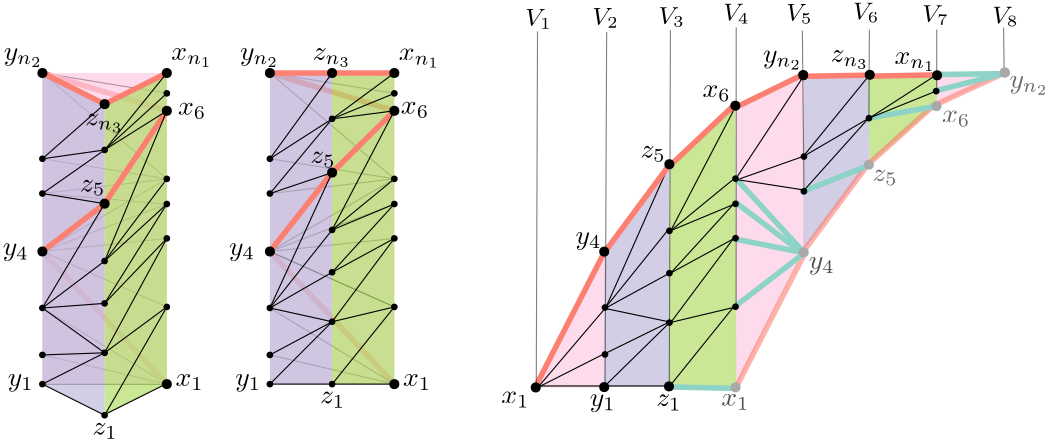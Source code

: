 <?xml version="1.0"?>
<!DOCTYPE ipe SYSTEM "ipe.dtd">
<ipe version="70218" creator="Ipe 7.2.18">
<info created="D:20180104095259" modified="D:20200902065705"/>
<ipestyle name="basic">
<symbol name="arrow/arc(spx)">
<path stroke="sym-stroke" fill="sym-stroke" pen="sym-pen">
0 0 m
-1 0.333 l
-1 -0.333 l
h
</path>
</symbol>
<symbol name="arrow/farc(spx)">
<path stroke="sym-stroke" fill="white" pen="sym-pen">
0 0 m
-1 0.333 l
-1 -0.333 l
h
</path>
</symbol>
<symbol name="arrow/ptarc(spx)">
<path stroke="sym-stroke" fill="sym-stroke" pen="sym-pen">
0 0 m
-1 0.333 l
-0.8 0 l
-1 -0.333 l
h
</path>
</symbol>
<symbol name="arrow/fptarc(spx)">
<path stroke="sym-stroke" fill="white" pen="sym-pen">
0 0 m
-1 0.333 l
-0.8 0 l
-1 -0.333 l
h
</path>
</symbol>
<symbol name="mark/circle(sx)" transformations="translations">
<path fill="sym-stroke">
0.6 0 0 0.6 0 0 e
0.4 0 0 0.4 0 0 e
</path>
</symbol>
<symbol name="mark/disk(sx)" transformations="translations">
<path fill="sym-stroke">
0.6 0 0 0.6 0 0 e
</path>
</symbol>
<symbol name="mark/fdisk(sfx)" transformations="translations">
<group>
<path fill="sym-fill">
0.5 0 0 0.5 0 0 e
</path>
<path fill="sym-stroke" fillrule="eofill">
0.6 0 0 0.6 0 0 e
0.4 0 0 0.4 0 0 e
</path>
</group>
</symbol>
<symbol name="mark/box(sx)" transformations="translations">
<path fill="sym-stroke" fillrule="eofill">
-0.6 -0.6 m
0.6 -0.6 l
0.6 0.6 l
-0.6 0.6 l
h
-0.4 -0.4 m
0.4 -0.4 l
0.4 0.4 l
-0.4 0.4 l
h
</path>
</symbol>
<symbol name="mark/square(sx)" transformations="translations">
<path fill="sym-stroke">
-0.6 -0.6 m
0.6 -0.6 l
0.6 0.6 l
-0.6 0.6 l
h
</path>
</symbol>
<symbol name="mark/fsquare(sfx)" transformations="translations">
<group>
<path fill="sym-fill">
-0.5 -0.5 m
0.5 -0.5 l
0.5 0.5 l
-0.5 0.5 l
h
</path>
<path fill="sym-stroke" fillrule="eofill">
-0.6 -0.6 m
0.6 -0.6 l
0.6 0.6 l
-0.6 0.6 l
h
-0.4 -0.4 m
0.4 -0.4 l
0.4 0.4 l
-0.4 0.4 l
h
</path>
</group>
</symbol>
<symbol name="mark/cross(sx)" transformations="translations">
<group>
<path fill="sym-stroke">
-0.43 -0.57 m
0.57 0.43 l
0.43 0.57 l
-0.57 -0.43 l
h
</path>
<path fill="sym-stroke">
-0.43 0.57 m
0.57 -0.43 l
0.43 -0.57 l
-0.57 0.43 l
h
</path>
</group>
</symbol>
<symbol name="arrow/fnormal(spx)">
<path stroke="sym-stroke" fill="white" pen="sym-pen">
0 0 m
-1 0.333 l
-1 -0.333 l
h
</path>
</symbol>
<symbol name="arrow/pointed(spx)">
<path stroke="sym-stroke" fill="sym-stroke" pen="sym-pen">
0 0 m
-1 0.333 l
-0.8 0 l
-1 -0.333 l
h
</path>
</symbol>
<symbol name="arrow/fpointed(spx)">
<path stroke="sym-stroke" fill="white" pen="sym-pen">
0 0 m
-1 0.333 l
-0.8 0 l
-1 -0.333 l
h
</path>
</symbol>
<symbol name="arrow/linear(spx)">
<path stroke="sym-stroke" pen="sym-pen">
-1 0.333 m
0 0 l
-1 -0.333 l
</path>
</symbol>
<symbol name="arrow/fdouble(spx)">
<path stroke="sym-stroke" fill="white" pen="sym-pen">
0 0 m
-1 0.333 l
-1 -0.333 l
h
-1 0 m
-2 0.333 l
-2 -0.333 l
h
</path>
</symbol>
<symbol name="arrow/double(spx)">
<path stroke="sym-stroke" fill="sym-stroke" pen="sym-pen">
0 0 m
-1 0.333 l
-1 -0.333 l
h
-1 0 m
-2 0.333 l
-2 -0.333 l
h
</path>
</symbol>
<pen name="heavier" value="0.8"/>
<pen name="fat" value="1.2"/>
<pen name="ultrafat" value="2"/>
<symbolsize name="large" value="5"/>
<symbolsize name="small" value="2"/>
<symbolsize name="tiny" value="1.1"/>
<arrowsize name="large" value="10"/>
<arrowsize name="small" value="5"/>
<arrowsize name="tiny" value="3"/>
<color name="red" value="1 0 0"/>
<color name="blue" value="0 0 1"/>
<color name="green" value="0 1 0"/>
<color name="yellow" value="1 1 0"/>
<color name="orange" value="1 0.647 0"/>
<color name="gold" value="1 0.843 0"/>
<color name="purple" value="0.627 0.125 0.941"/>
<color name="gray" value="0.745"/>
<color name="brown" value="0.647 0.165 0.165"/>
<color name="navy" value="0 0 0.502"/>
<color name="pink" value="1 0.753 0.796"/>
<color name="seagreen" value="0.18 0.545 0.341"/>
<color name="turquoise" value="0.251 0.878 0.816"/>
<color name="violet" value="0.933 0.51 0.933"/>
<color name="darkblue" value="0 0 0.545"/>
<color name="darkcyan" value="0 0.545 0.545"/>
<color name="darkgray" value="0.663"/>
<color name="darkgreen" value="0 0.392 0"/>
<color name="darkmagenta" value="0.545 0 0.545"/>
<color name="darkorange" value="1 0.549 0"/>
<color name="darkred" value="0.545 0 0"/>
<color name="lightblue" value="0.678 0.847 0.902"/>
<color name="lightcyan" value="0.878 1 1"/>
<color name="lightgray" value="0.827"/>
<color name="lightgreen" value="0.565 0.933 0.565"/>
<color name="lightyellow" value="1 1 0.878"/>
<dashstyle name="dotted" value="[1 3] 0"/>
<dashstyle name="dashed" value="[4] 0"/>
<dashstyle name="dash dotted" value="[4 2 1 2] 0"/>
<dashstyle name="dash dot dotted" value="[4 2 1 2 1 2] 0"/>
<textsize name="large" value="\large"/>
<textsize name="small" value="\small"/>
<textsize name="tiny" value="\tiny"/>
<textsize name="Large" value="\Large"/>
<textsize name="LARGE" value="\LARGE"/>
<textsize name="huge" value="\huge"/>
<textsize name="Huge" value="\Huge"/>
<textsize name="footnote" value="\footnotesize"/>
<textstyle name="center" begin="\begin{center}" end="\end{center}"/>
<textstyle name="itemize" begin="\begin{itemize}" end="\end{itemize}"/>
<textstyle name="item" begin="\begin{itemize}\item{}" end="\end{itemize}"/>
<gridsize name="4 pts" value="4"/>
<gridsize name="8 pts (~3 mm)" value="8"/>
<gridsize name="16 pts (~6 mm)" value="16"/>
<gridsize name="32 pts (~12 mm)" value="32"/>
<gridsize name="10 pts (~3.5 mm)" value="10"/>
<gridsize name="20 pts (~7 mm)" value="20"/>
<gridsize name="14 pts (~5 mm)" value="14"/>
<gridsize name="28 pts (~10 mm)" value="28"/>
<gridsize name="56 pts (~20 mm)" value="56"/>
<anglesize name="90 deg" value="90"/>
<anglesize name="60 deg" value="60"/>
<anglesize name="45 deg" value="45"/>
<anglesize name="30 deg" value="30"/>
<anglesize name="22.5 deg" value="22.5"/>
<opacity name="10%" value="0.1"/>
<opacity name="30%" value="0.3"/>
<opacity name="50%" value="0.5"/>
<opacity name="75%" value="0.75"/>
<tiling name="falling" angle="-60" step="4" width="1"/>
<tiling name="rising" angle="30" step="4" width="1"/>
</ipestyle>
<ipestyle>
<opacity name="10%" value="0.1"/>
<opacity name="30%" value="0.3"/>
<opacity name="50%" value="0.5"/>
<opacity name="20%" value="0.2"/>
<opacity name="40%" value="0.4"/>
<opacity name="60%" value="0.6"/>
<opacity name="70%" value="0.7"/>
<opacity name="80%" value="0.8"/>
<opacity name="90%" value="0.9"/>
</ipestyle>
<ipestyle name="brew">
<color name="aliceblue" value="0.941 0.973 1"/>
<color name="brew1" value="0.552 0.827 0.78"/>
<color name="brew2" value="1 1 0.701"/>
<color name="brew3" value="0.745 0.729 0.854"/>
<color name="brew4" value="0.984 0.501 0.447"/>
<color name="brew5" value="0.501 0.694 0.827"/>
<color name="brew6" value="0.992 0.705 0.384"/>
<color name="brew7" value="0.701 0.87 0.411"/>
<color name="brew8" value="0.988 0.803 0.898"/>
</ipestyle>
<page>
<layer name="alpha"/>
<layer name="beta"/>
<layer name="gamma"/>
<view layers="alpha beta gamma" active="alpha"/>
<path layer="alpha" fill="brew8" opacity="70%">
384.448 513.184 m
384.193 576.026 l
359.934 564.651 l
359.814 463.263 l
h
</path>
<path matrix="1 0 0 1 72.3338 -0.0433852" stroke="brew4" pen="ultrafat" cap="1" join="1" opacity="60%">
287.547 463.595 m
312.175 511.696 l
</path>
<path fill="brew7" opacity="70%">
336.09 544.056 m
335.716 463.781 l
360.011 463.364 l
359.607 565.109 l
h
</path>
<path matrix="0.7 0 0 0.7 90.0197 150.962" stroke="black" cap="1" join="1">
352 448 m
384 487.703 l
</path>
<path stroke="brew1" pen="ultrafat" cap="1" join="1">
335.716 463.781 m
359.814 463.263 l
</path>
<path fill="brew8" opacity="70%">
456.639 576.594 m
432.011 565.214 l
432.202 576.598 l
431.99 576.384 l
h
</path>
<path fill="brew7" opacity="70%">
407.269 575.492 m
408.005 544.008 l
432.136 565.507 l
432.219 575.986 l
h
</path>
<path fill="brew3" opacity="70%">
384.391 575.287 m
384.106 512.64 l
407.972 544.531 l
407.506 575.871 l
h
</path>
<path fill="brew3" opacity="70%">
312.429 511.926 m
312.143 463.802 l
335.926 464.065 l
335.873 543.762 l
h
</path>
<text matrix="0.7 0 0 0.7 90.0282 159.722" transformations="translations" pos="272 432" stroke="black" type="label" width="10.163" height="4.294" depth="1.49" halign="center" valign="top" style="math">x_1</text>
<text matrix="0.7 0 0 0.7 121.485 158.727" transformations="translations" pos="272 432" stroke="black" type="label" width="9.354" height="4.297" depth="1.93" halign="center" valign="top" style="math">y_1</text>
<text matrix="0.7 0 0 0.7 145.31 158.694" transformations="translations" pos="272 432" stroke="black" type="label" width="9.102" height="4.294" depth="1.49" halign="center" valign="top" style="math">z_1</text>
<path matrix="1 0 0 1 -38.9846 -4.8486" stroke="black" cap="1" join="1">
275.862 574.316 m
231.062 581.642 l
</path>
<path matrix="1 0 0 1 -38.9846 -4.8486" stroke="black" cap="1" join="1">
193.962 574.316 m
149.162 581.642 l
</path>
<path matrix="1 0 0 1 -38.9846 -4.8486" stroke="black" cap="1" join="1">
275.862 543.532 m
231.062 581.642 l
</path>
<path matrix="1 0 0 1 -38.9846 -4.8486" stroke="black" cap="1" join="1">
275.862 543.532 m
231.062 550.775 l
</path>
<path matrix="1 0 0 1 -38.9846 -4.8486" stroke="black" cap="1" join="1">
275.862 543.532 m
231.062 538.25 l
</path>
<path matrix="1 0 0 1 -38.9846 -4.8486" stroke="black" cap="1" join="1">
231.062 517.385 m
275.862 543.532 l
</path>
<path matrix="1 0 0 1 -38.9846 -4.8486" stroke="black" cap="1" join="1">
231.062 517.385 m
275.862 534.477 l
</path>
<path matrix="1 0 0 1 -38.9846 -4.8486" stroke="black" cap="1" join="1">
275.862 522.103 m
231.062 517.385 l
</path>
<path matrix="1 0 0 1 -38.9846 -4.8486" stroke="brew4" pen="ultrafat" cap="1" join="1">
275.862 469.642 m
231.062 517.385 l
</path>
<path matrix="1 0 0 1 -38.9846 -4.8486" stroke="black" cap="1" join="1">
275.862 469.642 m
231.062 497.053 l
</path>
<path matrix="1 0 0 1 -38.9846 -4.8486" stroke="black" cap="1" join="1">
275.862 469.642 m
231.062 480.152 l
</path>
<path matrix="1 0 0 1 -38.9846 -4.8486" stroke="black" cap="1" join="1">
193.962 543.532 m
149.162 517.385 l
</path>
<path matrix="1 0 0 1 -38.9846 -4.8486" stroke="black" cap="1" join="1">
149.162 517.385 m
193.962 522.103 l
</path>
<path matrix="1 0 0 1 -38.9846 -4.8486" stroke="black" cap="1" join="1">
193.962 534.477 m
149.162 517.385 l
</path>
<path matrix="1 0 0 1 -38.9846 -4.8486" stroke="black" cap="1" join="1">
149.162 538.25 m
193.962 534.477 l
</path>
<path matrix="1 0 0 1 -38.9846 -4.8486" stroke="black" cap="1" join="1">
193.962 543.532 m
149.162 538.25 l
</path>
<path matrix="1 0 0 1 -38.9846 -4.8486" stroke="black" cap="1" join="1">
193.962 543.532 m
149.162 550.775 l
</path>
<path matrix="1 0 0 1 -38.9846 -4.8486" stroke="black" cap="1" join="1">
149.162 581.642 m
193.962 543.532 l
</path>
<path matrix="1 0 0 1 -38.9846 -4.8486" stroke="black" cap="1" join="1">
149.162 480.152 m
193.962 469.642 l
</path>
<path matrix="1 0 0 1 -38.9846 -4.8486" stroke="black" cap="1" join="1">
149.162 497.053 m
193.962 469.642 l
</path>
<path matrix="1 0 0 1 -38.9846 -4.8486" stroke="brew4" pen="ultrafat" cap="1" join="1">
149.162 517.385 m
193.962 469.642 l
</path>
<path matrix="0.7 0 0 0.7 -31.9229 151.193" fill="brew8" opacity="50%">
320 608 m
320 448 l
384 448 l
384 608 l
h
</path>
<path matrix="0.7 0 0 0.7 -24.2229 151.193" stroke="black" cap="1" join="1">
256 448 m
192 448 l
</path>
<path matrix="0.7 0 0 0.7 -24.2229 151.193" stroke="black" cap="1" join="1">
256 487.703 m
192 516.205 l
</path>
<path matrix="0.7 0 0 0.7 -24.2229 151.193" stroke="brew4" pen="ultrafat" cap="1" join="1">
192 608 m
256 588.557 l
</path>
<path matrix="0.7 0 0 0.7 -24.2229 151.193" fill="brew8" opacity="70%">
192 608 m
192 448 l
256 448 l
256 608 l
h
</path>
<path matrix="0.7 0 0 0.7 -24.2229 151.193" fill="brew3" opacity="70%">
192 608 m
192 448 l
224 432 l
224 592 l
h
</path>
<path matrix="0.7 0 0 0.7 -24.2229 151.193" fill="brew7" opacity="70%">
256 608 m
224 592 l
224 432 l
256 448 l
h
</path>
<path matrix="0.7 0 0 0.7 -24.2229 151.193" stroke="black" cap="1">
224 432 m
256 487.703 l
</path>
<path matrix="0.7 0 0 0.7 -24.2229 151.193" stroke="brew4" pen="ultrafat" cap="1" join="1">
192 516.205 m
224 540.792 l
</path>
<path matrix="0.7 0 0 0.7 -24.2229 151.193" stroke="brew4" pen="ultrafat" cap="1" join="1">
256 588.557 m
224 540.792 l
</path>
<path matrix="0.7 0 0 0.7 -24.2229 151.193" stroke="black" cap="1" join="1">
192 448 m
224 432 l
</path>
<path matrix="0.7 0 0 0.7 -24.2229 151.193" stroke="brew4" pen="ultrafat" cap="1" join="1">
192 608 m
224 592 l
</path>
<path matrix="0.7 0 0 0.7 -24.2229 151.193" stroke="brew4" pen="ultrafat" cap="1" join="1">
224 592 m
256 608 l
</path>
<use matrix="0.7 0 0 0.7 -24.2229 151.193" name="mark/disk(sx)" pos="224 592" size="normal" stroke="black"/>
<use matrix="0.7 0 0 0.7 -24.2229 151.193" name="mark/disk(sx)" pos="256 608" size="normal" stroke="black"/>
<use matrix="0.7 0 0 0.7 -24.2229 151.193" name="mark/disk(sx)" pos="192 608" size="normal" stroke="black"/>
<use matrix="0.7 0 0 0.7 -24.2229 151.193" name="mark/disk(sx)" pos="224 432" size="small" stroke="black"/>
<use matrix="0.7 0 0 0.7 -24.2229 151.193" name="mark/disk(sx)" pos="192 448" size="small" stroke="black"/>
<use matrix="0.7 0 0 0.7 -24.2229 151.193" name="mark/disk(sx)" pos="256 448" size="normal" stroke="black"/>
<text matrix="0.7 0 0 0.7 -27.0229 151.193" transformations="translations" pos="264.456 447.091" stroke="black" type="label" width="10.163" height="4.294" depth="1.49" valign="baseline" style="math">x_1</text>
<use matrix="0.7 0 0 0.7 -24.2229 151.193" name="mark/disk(sx)" pos="256 487.703" size="small" stroke="black"/>
<text matrix="0.7 0 0 0.7 -19.3229 151.193" transformations="translations" pos="180.558 447.091" stroke="black" type="label" width="9.354" height="4.297" depth="1.93" halign="right" valign="baseline" style="math">y_1</text>
<text matrix="0.7 0 0 0.7 -21.4229 156.093" transformations="translations" pos="220.258 421.154" stroke="black" type="label" width="9.102" height="4.294" depth="1.49" halign="center" valign="top" style="math">z_1</text>
<text matrix="0.7 0 0 0.7 -29.8229 153.089" transformations="translations" pos="266.309 611.976" stroke="black" type="label" width="15.005" height="4.29" depth="2.49" valign="baseline" style="math">x_{n_1}</text>
<text matrix="0.7 0 0 0.7 -13.9229 153.459" transformations="translations" pos="177.647 611.446" stroke="black" type="label" width="14.196" height="4.29" depth="2.49" halign="right" valign="baseline" style="math">y_{n_2}</text>
<text matrix="0.7 0 0 0.7 -24.2229 153.993" transformations="translations" pos="224 583.127" stroke="black" type="label" width="13.944" height="4.29" depth="2.49" halign="center" valign="top" style="math">z_{n_3}</text>
<path matrix="0.7 0 0 0.7 57.6771 151.193" stroke="black" cap="1" join="1">
256 487.703 m
192 516.205 l
</path>
<path matrix="0.7 0 0 0.7 57.6771 151.193" stroke="brew4" pen="ultrafat" cap="1" join="1">
192 608 m
256 588.557 l
</path>
<text matrix="0.7 0 0 0.7 54.8771 151.193" transformations="translations" pos="264.456 447.091" stroke="black" type="label" width="10.163" height="4.294" depth="1.49" valign="baseline" style="math">x_1</text>
<text matrix="0.7 0 0 0.7 62.5771 151.193" transformations="translations" pos="180.558 447.091" stroke="black" type="label" width="9.354" height="4.297" depth="1.93" halign="right" valign="baseline" style="math">y_1</text>
<use matrix="0.7 0 0 0.7 -24.2229 151.193" name="mark/disk(sx)" pos="192 516.205" size="normal" stroke="black"/>
<use matrix="0.7 0 0 0.7 -24.2229 151.193" name="mark/disk(sx)" pos="224 540.792" size="normal" stroke="black"/>
<use matrix="0.7 0 0 0.7 -24.2229 151.193" name="mark/disk(sx)" pos="256 588.557" size="normal" stroke="black"/>
<path matrix="0.7 0 0 0.7 -31.9229 151.193" fill="brew3" opacity="70%">
320 608 m
320 448 l
352 448 l
352 608 l
h
</path>
<path matrix="0.7 0 0 0.7 -31.9229 151.193" fill="brew7" opacity="70%">
352 608 m
352 448 l
384 448 l
384 608 l
h
</path>
<path fill="brew8" opacity="70%">
312.213 463.497 m
312.795 512.746 l
287.887 463.931 l
288.066 463.574 l
h
</path>
<path matrix="0.7 0 0 0.7 -31.9229 151.193" stroke="brew4" pen="ultrafat" cap="1" join="1">
320 516.205 m
352 556.792 l
352 556.792 l
</path>
<path matrix="0.7 0 0 0.7 -31.9229 151.193" stroke="brew4" pen="ultrafat" cap="1" join="1">
352 556.792 m
384 588.557 l
</path>
<path matrix="0.7 0 0 0.7 -31.9229 151.193" stroke="black" cap="1" join="1">
352 448 m
384 487.703 l
</path>
<use matrix="0.7 0 0 0.7 -31.9229 151.193" name="mark/disk(sx)" pos="320 516.205" size="normal" stroke="black"/>
<use matrix="0.7 0 0 0.7 -31.9229 151.193" name="mark/disk(sx)" pos="352 556.792" size="normal" stroke="black"/>
<use matrix="0.7 0 0 0.7 57.6771 151.193" name="mark/disk(sx)" pos="256 487.703" size="small" stroke="black"/>
<text matrix="0.7 0 0 0.7 53.5405 223.772" transformations="translations" pos="265.25 483.35" stroke="black" type="label" width="10.163" height="4.294" depth="1.49" valign="baseline" style="math">x_6</text>
<text matrix="0.7 0 0 0.7 134.981 225.123" transformations="translations" pos="304 496" stroke="black" type="label" width="10.163" height="4.294" depth="1.49" valign="top" style="math">x_6</text>
<use matrix="1 0 0 1 -38.9846 -4.8486" name="mark/disk(sx)" pos="149.162 480.152" size="small" stroke="black"/>
<use matrix="1 0 0 1 -38.9846 -4.8486" name="mark/disk(sx)" pos="149.162 497.053" size="small" stroke="black"/>
<use matrix="1 0 0 1 -38.9846 -4.8486" name="mark/disk(sx)" pos="171.562 480.907" size="small" stroke="black"/>
<use matrix="1 0 0 1 -38.9846 -4.8486" name="mark/disk(sx)" pos="171.562 498.713" size="small" stroke="black"/>
<use matrix="1 0 0 1 -38.9846 -4.8486" name="mark/disk(sx)" pos="171.562 513.954" size="small" stroke="black"/>
<use matrix="1 0 0 1 -38.9846 -4.8486" name="mark/disk(sx)" pos="193.962 534.477" size="small" stroke="black"/>
<use matrix="1 0 0 1 -38.9846 -4.8486" name="mark/disk(sx)" pos="193.962 522.103" size="small" stroke="black"/>
<use matrix="1 0 0 1 -38.9846 -4.8486" name="mark/disk(sx)" pos="149.162 550.775" size="small" stroke="black"/>
<use matrix="1 0 0 1 -38.9846 -4.8486" name="mark/disk(sx)" pos="171.562 553.944" size="small" stroke="black"/>
<use matrix="1 0 0 1 -38.9846 -4.8486" name="mark/disk(sx)" pos="193.962 543.532" size="small" stroke="black"/>
<use matrix="1 0 0 1 -38.9846 -4.8486" name="mark/disk(sx)" pos="149.162 538.25" size="small" stroke="black"/>
<use matrix="1 0 0 1 -38.9846 -4.8486" name="mark/disk(sx)" pos="193.962 574.316" size="small" stroke="black"/>
<path matrix="1 0 0 1 -38.9846 -4.8486" stroke="black" cap="1" join="1">
149.162 480.152 m
171.562 480.907 l
</path>
<path matrix="1 0 0 1 -38.9846 -4.8486" stroke="black" cap="1" join="1">
149.162 497.053 m
171.562 498.713 l
</path>
<path matrix="1 0 0 1 -38.9846 -4.8486" stroke="black" cap="1" join="1">
149.162 497.053 m
171.562 513.954 l
</path>
<path matrix="1 0 0 1 -38.9846 -4.8486" stroke="black" cap="1" join="1">
149.162 497.053 m
171.562 480.907 l
</path>
<path matrix="1 0 0 1 -38.9846 -4.8486" stroke="black" cap="1" join="1">
149.162 469.642 m
171.562 480.907 l
</path>
<path matrix="1 0 0 1 -38.9846 -4.8486" stroke="black" cap="1" join="1">
171.562 534.596 m
149.162 497.053 l
</path>
<path matrix="0.7 0 0 0.7 57.6771 151.193" stroke="black" cap="1" join="1">
256 448 m
192 448 l
</path>
<use matrix="0.7 0 0 0.7 57.6771 151.193" name="mark/disk(sx)" pos="192 448" size="small" stroke="black"/>
<use matrix="0.7 0 0 0.7 57.6771 151.193" name="mark/disk(sx)" pos="256 448" size="normal" stroke="black"/>
<use matrix="0.7 0 0 0.7 57.6771 162.393" name="mark/disk(sx)" pos="224 432" size="small" stroke="black"/>
<text matrix="0.7 0 0 0.7 60.4771 167.293" transformations="translations" pos="220.258 421.154" stroke="black" type="label" width="9.102" height="4.294" depth="1.49" halign="center" valign="top" style="math">z_1</text>
<text matrix="0.7 0 0 0.7 57.6771 170.793" transformations="translations" pos="224 583.127" stroke="black" type="label" width="13.944" height="4.29" depth="2.49" halign="center" valign="bottom" style="math">z_{n_3}</text>
<path matrix="0.7 0 0 0.7 -31.9229 151.193" stroke="brew4" pen="ultrafat" cap="1" join="1">
320 608 m
384 608 l
</path>
<use matrix="0.7 0 0 0.7 57.6771 162.393" name="mark/disk(sx)" pos="224 592" size="normal" stroke="black"/>
<use matrix="0.7 0 0 0.7 57.6771 151.193" name="mark/disk(sx)" pos="192 608" size="normal" stroke="black"/>
<text matrix="0.7 0 0 0.7 56.9771 153.46" transformations="translations" pos="177.647 611.446" stroke="black" type="label" width="14.196" height="4.29" depth="2.49" valign="baseline" style="math">y_{n_2}</text>
<use matrix="0.7 0 0 0.7 57.6771 151.193" name="mark/disk(sx)" pos="256 608" size="normal" stroke="black"/>
<text matrix="0.7 0 0 0.7 52.0771 152.914" transformations="translations" pos="266.309 611.976" stroke="black" type="label" width="15.005" height="4.29" depth="2.49" valign="baseline" style="math">x_{n_1}</text>
<use matrix="0.7 0 0 0.7 -31.9229 151.193" name="mark/disk(sx)" pos="384 588.557" size="normal" stroke="black"/>
<path matrix="1 0 0 1 -38.9846 -4.8486" stroke="black" cap="1" join="1">
193.962 568.031 m
171.562 513.954 l
</path>
<path matrix="1 0 0 1 -38.9846 -4.8486" stroke="black" cap="1" join="1">
171.562 513.954 m
193.962 543.532 l
</path>
<path matrix="1 0 0 1 -38.9846 -4.8486" stroke="black" cap="1" join="1">
171.562 513.954 m
193.962 534.477 l
</path>
<path matrix="1 0 0 1 -38.9846 -4.8486" stroke="black" cap="1" join="1">
193.962 534.477 m
171.562 498.713 l
</path>
<path matrix="1 0 0 1 -38.9846 -4.8486" stroke="black" cap="1" join="1">
171.562 498.713 m
193.962 522.103 l
</path>
<path matrix="1 0 0 1 -38.9846 -4.8486" stroke="black" cap="1" join="1">
193.962 522.103 m
171.562 480.907 l
</path>
<path matrix="1 0 0 1 -38.9846 -4.8486" stroke="black" cap="1" join="1">
171.562 480.907 m
193.962 497.434 l
</path>
<path matrix="1 0 0 1 -38.9846 -4.8486" stroke="black" cap="1" join="1">
193.962 581.642 m
171.562 553.944 l
</path>
<path matrix="1 0 0 1 -38.9846 -4.8486" stroke="black" cap="1" join="1">
171.562 553.944 m
149.162 550.775 l
</path>
<path matrix="1 0 0 1 -38.9846 -4.8486" stroke="black" cap="1" join="1">
171.562 570.442 m
149.162 550.775 l
</path>
<path matrix="1 0 0 1 -38.9846 -4.8486" stroke="black" cap="1" join="1">
171.562 553.944 m
149.162 538.25 l
</path>
<path matrix="1 0 0 1 -38.9846 -4.8486" stroke="black" cap="1" join="1">
171.562 534.596 m
149.162 538.25 l
</path>
<use matrix="1 0 0 1 42.9151 -4.84906" name="mark/disk(sx)" pos="149.162 480.152" size="small" stroke="black"/>
<use matrix="1 0 0 1 42.9151 -4.84906" name="mark/disk(sx)" pos="149.162 497.053" size="small" stroke="black"/>
<use matrix="1 0 0 1 42.9151 -4.84906" name="mark/disk(sx)" pos="149.162 550.775" size="small" stroke="black"/>
<use matrix="1 0 0 1 42.9151 -4.84906" name="mark/disk(sx)" pos="149.162 538.25" size="small" stroke="black"/>
<use matrix="1 0 0 1 42.9151 6.35094" name="mark/disk(sx)" pos="171.562 480.907" size="small" stroke="black"/>
<use matrix="1 0 0 1 42.9151 6.35094" name="mark/disk(sx)" pos="171.562 498.713" size="small" stroke="black"/>
<use matrix="1 0 0 1 42.9151 6.35094" name="mark/disk(sx)" pos="171.562 513.954" size="small" stroke="black"/>
<use matrix="1 0 0 1 42.9151 6.35094" name="mark/disk(sx)" pos="171.562 553.944" size="small" stroke="black"/>
<use matrix="1 0 0 1 42.9151 -4.84896" name="mark/disk(sx)" pos="193.962 534.477" size="small" stroke="black"/>
<use matrix="1 0 0 1 42.9151 -4.84896" name="mark/disk(sx)" pos="193.962 522.103" size="small" stroke="black"/>
<use matrix="1 0 0 1 42.9151 -4.84896" name="mark/disk(sx)" pos="193.962 543.532" size="small" stroke="black"/>
<use matrix="1 0 0 1 42.9151 -4.84896" name="mark/disk(sx)" pos="193.962 574.316" size="small" stroke="black"/>
<path matrix="1 0 0 1 -38.9846 -4.8486" stroke="black" cap="1" join="1">
231.062 480.152 m
253.462 492.107 l
</path>
<path matrix="1 0 0 1 -38.9846 -4.8486" stroke="black" cap="1" join="1">
253.462 492.107 m
231.062 497.053 l
</path>
<path matrix="1 0 0 1 -38.9846 -4.8486" stroke="black" cap="1" join="1">
253.462 492.107 m
231.062 469.642 l
</path>
<path matrix="1 0 0 1 -38.9846 -4.8486" stroke="black" cap="1" join="1">
231.062 497.053 m
253.462 509.913 l
</path>
<path matrix="1 0 0 1 -38.9846 -4.8486" stroke="black" cap="1" join="1">
231.062 497.053 m
253.462 525.154 l
</path>
<path matrix="1 0 0 1 -38.9846 -4.8486" stroke="black" cap="1" join="1">
231.062 497.053 m
253.462 545.796 l
</path>
<path matrix="1 0 0 1 -38.9846 -4.8486" stroke="black" cap="1" join="1">
253.462 492.107 m
275.862 497.434 l
</path>
<path matrix="1 0 0 1 -38.9846 -4.8486" stroke="black" cap="1" join="1">
253.462 492.107 m
275.862 522.103 l
</path>
<path matrix="1 0 0 1 -38.9846 -4.8486" stroke="black" cap="1" join="1">
275.862 522.103 m
253.462 509.913 l
</path>
<path matrix="1 0 0 1 -38.9846 -4.8486" stroke="black" cap="1" join="1">
253.462 509.913 m
275.862 534.477 l
</path>
<path matrix="1 0 0 1 -38.9846 -4.8486" stroke="black" cap="1" join="1">
275.862 534.477 m
253.462 525.154 l
</path>
<path matrix="1 0 0 1 -38.9846 -4.8486" stroke="black" cap="1" join="1">
253.462 525.154 m
275.862 543.532 l
</path>
<path matrix="1 0 0 1 -38.9846 -4.8486" stroke="black" cap="1" join="1">
253.462 525.154 m
275.862 568.031 l
</path>
<path matrix="1 0 0 1 -38.9846 -4.8486" stroke="black" cap="1" join="1">
253.462 545.796 m
231.062 538.25 l
</path>
<path matrix="1 0 0 1 -38.9846 -4.8486" stroke="black" cap="1" join="1">
231.062 538.25 m
253.462 565.144 l
</path>
<path matrix="1 0 0 1 -38.9846 -4.8486" stroke="black" cap="1" join="1">
253.462 565.144 m
231.062 550.775 l
</path>
<path matrix="1 0 0 1 -38.9846 -4.8486" stroke="black" cap="1" join="1">
231.062 550.775 m
253.462 581.642 l
</path>
<path matrix="1 0 0 1 -38.9846 -4.8486" stroke="black" cap="1" join="1">
171.562 553.944 m
193.962 568.031 l
</path>
<path matrix="1 0 0 1 -38.9846 -4.8486" stroke="black" cap="1" join="1">
171.562 553.944 m
193.962 574.316 l
</path>
<path matrix="1 0 0 1 -38.9846 -4.8486" stroke="black" cap="1" join="1">
253.462 565.144 m
275.862 581.642 l
</path>
<path matrix="1 0 0 1 -38.9846 -4.8486" stroke="black" cap="1" join="1">
253.462 565.144 m
275.862 574.316 l
</path>
<path matrix="1 0 0 1 -38.9846 -4.8486" stroke="black" cap="1" join="1">
253.462 565.144 m
275.862 568.031 l
</path>
<path layer="gamma" stroke="brew4" pen="ultrafat" cap="1" join="1">
287.547 463.595 m
312.175 511.696 l
</path>
<use layer="alpha" matrix="0.7 0 0 0.7 63.7729 149.984" name="mark/disk(sx)" pos="320 448" size="normal" stroke="black"/>
<use matrix="0.7 0 0 0.7 43.631 150.121" name="mark/disk(sx)" pos="384 448" size="normal" stroke="black"/>
<use matrix="0.7 0 0 0.7 44.5558 150.367" name="mark/disk(sx)" pos="416 448" size="normal" stroke="black"/>
<text matrix="0.7 0 0 0.7 -21.1197 198.196" transformations="translations" pos="180.558 447.091" stroke="black" type="label" width="9.354" height="4.297" depth="1.93" halign="right" valign="baseline" style="math">y_4</text>
<path stroke="brew4" pen="ultrafat" cap="1" join="1">
335.859 543.199 m
359.413 565.461 l
</path>
<text layer="gamma" matrix="0.7 0 0 0.7 53.6802 155.135" transformations="translations" pos="496 608" stroke="black" type="label" width="13.944" height="4.29" depth="2.49" halign="center" valign="baseline" style="math">z_{n_3}</text>
<text matrix="0.7 0 0 0.7 77.2438 154.38" transformations="translations" pos="496 608" stroke="black" type="label" width="15.005" height="4.29" depth="2.49" halign="center" valign="baseline" style="math">x_{n_1}</text>
<path layer="alpha" stroke="brew4" pen="ultrafat" cap="1" join="1">
407.969 575.661 m
432.346 576.119 l
</path>
<text matrix="0.7 0 0 0.7 29.4569 154.942" transformations="translations" pos="496 608" stroke="black" type="label" width="14.196" height="4.29" depth="2.49" halign="center" valign="baseline" style="math">y_{n_2}</text>
<use layer="gamma" matrix="0.7 0 0 0.7 25.6706 150.403" name="mark/disk(sx)" pos="512 608" size="normal" stroke="black"/>
<path layer="alpha" stroke="brew4" pen="ultrafat" cap="1" join="1">
357.844 563.481 m
384.231 576.36 l
</path>
<path stroke="brew4" pen="ultrafat" cap="1" join="1">
384.146 575.601 m
407.917 576.023 l
</path>
<use matrix="0.7 0 0 0.7 -63.9296 150.403" name="mark/disk(sx)" pos="640 608" size="normal" stroke="black"/>
<use layer="gamma" matrix="0.7 0 0 0.7 27.2263 150.549" name="mark/disk(sx)" pos="544 608" size="normal" stroke="black"/>
<use layer="alpha" matrix="0.7 0 0 0.7 46.0387 223.63" name="mark/disk(sx)" pos="448 487.703" size="normal" stroke="black"/>
<text matrix="1 0 0 1 -48.7707 -4.9171" transformations="translations" pos="434.831 515.515" stroke="black" type="label" width="9.354" height="4.297" depth="1.93" valign="top" style="math" opacity="70%">y_4</text>
<text matrix="0.7 0 0 0.7 169.209 158.909" transformations="translations" pos="272 432" stroke="black" type="label" width="10.163" height="4.294" depth="1.49" halign="center" valign="top" style="math" opacity="70%">x_1</text>
<use matrix="0.7 0 0 0.7 135.732 150.034" name="mark/disk(sx)" pos="320 448" size="normal" stroke="darkgray"/>
<text matrix="0.7 0 0 0.7 221.207 216.068" transformations="translations" pos="304 496" stroke="black" type="label" width="10.163" height="4.294" depth="1.49" valign="top" style="math" opacity="60%">x_6</text>
<text matrix="1 0 0 1 -42.2379 7.74283" transformations="translations" pos="451.184 534.304" stroke="black" type="label" width="9.102" height="4.294" depth="1.49" valign="top" style="math" opacity="60%">z_5</text>
<path stroke="brew4" pen="ultrafat" cap="1" join="1" opacity="60%">
407.639 544.068 m
431.252 565.313 l
</path>
<path matrix="1 0 0 1 71.7508 0.466315" stroke="brew4" pen="ultrafat" cap="1" join="1" opacity="60%">
312.495 512.207 m
335.841 543.682 l
</path>
<path stroke="brew4" pen="ultrafat" cap="1" join="1" opacity="60%">
432.502 565.721 m
456.017 576.616 l
</path>
<use matrix="1 0 0 1 164.353 6.02352" name="mark/disk(sx)" pos="171.562 480.907" size="small" stroke="black"/>
<use matrix="1 0 0 1 164.353 6.02352" name="mark/disk(sx)" pos="171.562 498.713" size="small" stroke="black"/>
<use matrix="1 0 0 1 164.353 6.02352" name="mark/disk(sx)" pos="171.562 513.954" size="small" stroke="black"/>
<use matrix="1 0 0 1 163.548 -4.67116" name="mark/disk(sx)" pos="149.162 480.152" size="small" stroke="black"/>
<use matrix="1 0 0 1 163.548 -4.67116" name="mark/disk(sx)" pos="149.162 497.053" size="small" stroke="black"/>
<use matrix="1 0 0 1 235.174 -4.05932" name="mark/disk(sx)" pos="149.162 550.775" size="small" stroke="black"/>
<path stroke="black" cap="1" join="1">
289.186 464.376 m
312.938 492.279 l
</path>
<path stroke="black" cap="1" join="1">
288.189 463.446 m
312.64 475.832 l
</path>
<path stroke="black" cap="1" join="1">
313.005 464.45 m
335.855 486.84 l
</path>
<path stroke="brew1" pen="ultrafat" cap="1" join="1">
359.702 492.887 m
384.619 512.11 l
</path>
<path stroke="black" cap="1" join="1">
312.852 475.851 m
335.768 487.115 l
</path>
<path matrix="0.7 0 0 0.7 66.2507 178.45" stroke="black" cap="1" join="1">
352 448 m
384 487.703 l
</path>
<path stroke="black" cap="1" join="1">
313.026 492.228 m
335.992 504.772 l
</path>
<path stroke="black" cap="1" join="1">
313.157 491.944 m
336.055 487.148 l
</path>
<path stroke="black" cap="1" join="1">
312.962 492.2 m
335.736 543.596 l
</path>
<path stroke="brew4" pen="ultrafat" cap="1" join="1">
312.495 512.207 m
335.841 543.682 l
</path>
<text layer="gamma" matrix="1 0 0 1 -125.686 16.2584" transformations="translations" pos="451.184 534.304" stroke="black" type="label" width="9.102" height="4.294" depth="1.49" valign="top" style="math">z_5</text>
<use layer="alpha" matrix="1 0 0 1 -108.746 -0.544631" name="mark/disk(sx)" pos="444.627 544.502" size="normal" stroke="black"/>
<use matrix="0.7 0 0 0.7 -45.9676 151.146" name="mark/disk(sx)" pos="512 516.205" size="normal" stroke="black"/>
<text layer="gamma" matrix="1 0 0 1 -132.747 4.02871" transformations="translations" pos="434.831 515.515" stroke="black" type="label" width="9.354" height="4.297" depth="1.93" valign="top" style="math">y_4</text>
<path layer="alpha" matrix="1 0 0 1 82.958 -5.07961" stroke="black" cap="1" join="1">
253.462 492.107 m
275.862 497.434 l
</path>
<path matrix="1 0 0 1 82.958 -5.07961" stroke="black" cap="1" join="1">
253.462 492.107 m
275.862 522.103 l
</path>
<path matrix="1 0 0 1 82.958 -5.07961" stroke="black" cap="1" join="1">
275.862 522.103 m
253.462 509.913 l
</path>
<path matrix="1 0 0 1 82.958 -5.07961" stroke="black" cap="1" join="1">
253.462 509.913 m
275.862 534.477 l
</path>
<path matrix="1 0 0 1 82.958 -5.07961" stroke="black" cap="1" join="1">
275.862 534.477 m
253.462 525.154 l
</path>
<path matrix="1 0 0 1 82.958 -5.07961" stroke="black" cap="1" join="1">
253.462 525.154 m
275.862 543.532 l
</path>
<path matrix="1 0 0 1 82.958 -5.07961" stroke="black" cap="1" join="1">
253.462 525.154 m
275.862 568.031 l
</path>
<path stroke="brew1" pen="ultrafat" cap="1" join="1">
407.957 543.663 m
383.987 534.141 l
</path>
<path stroke="black" cap="1" join="1">
383.987 534.141 m
407.816 560.756 l
</path>
<path stroke="black" cap="1" join="1">
407.313 560.297 m
383.987 546.666 l
</path>
<path stroke="black" cap="1" join="1">
383.987 546.666 m
408.138 576.307 l
</path>
<path stroke="brew1" pen="ultrafat" cap="1" join="1">
407.969 560.622 m
431.613 564.764 l
</path>
<path matrix="0.7 0 0 0.7 154.691 150.523" stroke="black" cap="1" join="1">
256 448 m
192 448 l
</path>
<text matrix="0.7 0 0 0.7 118.202 145.865" transformations="translations" pos="496 608" stroke="black" type="label" width="14.196" height="4.29" depth="2.49" halign="center" valign="baseline" style="math" opacity="60%">y_{n_2}</text>
<path matrix="1 0 0 1 96.5454 112.473" stroke="brew1" pen="ultrafat" cap="1" join="1">
335.65 463.795 m
359.914 464.076 l
</path>
<use layer="gamma" matrix="0.7 0 0 0.7 29.0664 150.371" name="mark/disk(sx)" pos="576 608" size="normal" stroke="black"/>
<path layer="alpha" stroke="brew1" pen="ultrafat" cap="1" join="1">
359.94 516.939 m
384.01 512.141 l
</path>
<path stroke="brew1" pen="ultrafat" cap="1" join="1">
360.173 529.876 m
384.228 511.663 l
</path>
<path stroke="black" cap="1" join="1">
359.389 538.092 m
384.213 575.636 l
</path>
<path stroke="black" cap="1" join="1">
359.858 538.229 m
384.607 546.969 l
</path>
<path stroke="brew1" pen="ultrafat" cap="1" join="1">
359.808 538.891 m
384.118 512.39 l
</path>
<path stroke="brew1" pen="ultrafat" cap="1" join="1">
431.447 570.307 m
456.341 576.63 l
</path>
<use matrix="1 0 0 1 235.174 -4.05932" name="mark/disk(sx)" pos="149.162 538.25" size="small" stroke="black"/>
<use matrix="1 0 0 1 165.746 -4.77752" name="mark/disk(sx)" pos="193.962 543.532" size="small" stroke="black"/>
<use matrix="1 0 0 1 165.746 -4.77752" name="mark/disk(sx)" pos="193.962 534.477" size="small" stroke="black"/>
<use matrix="1 0 0 1 165.746 -4.77752" name="mark/disk(sx)" pos="193.962 522.103" size="small" stroke="black"/>
<use matrix="0.7 0 0 0.7 180.508 151.264" name="mark/disk(sx)" pos="256 487.703" size="small" stroke="black"/>
<use matrix="1 0 0 1 236.191 6.5887" name="mark/disk(sx)" pos="171.562 553.944" size="small" stroke="black"/>
<use matrix="0.7 0 0 0.7 118.453 223.489" name="mark/disk(sx)" pos="448 487.703" size="normal" stroke="darkgray"/>
<use matrix="1 0 0 1 -36.9072 -0.692882" name="mark/disk(sx)" pos="444.627 544.502" size="normal" stroke="darkgray"/>
<use matrix="0.7 0 0 0.7 25.8512 150.87" name="mark/disk(sx)" pos="512 516.205" size="normal" stroke="darkgray"/>
<path stroke="black" opacity="50%">
288.425 591.764 m
287.97 463.598 l
</path>
<path stroke="black" opacity="50%">
313.315 591.64 m
312.747 463.828 l
</path>
<path stroke="black" opacity="50%">
336.267 592.199 m
335.863 464.024 l
</path>
<path stroke="black" opacity="50%">
359.95 593.23 m
359.924 491.7 l
</path>
<path stroke="black" opacity="50%">
383.774 592.043 m
384.344 534.087 l
</path>
<path stroke="black" opacity="50%">
407.898 592.419 m
407.718 559.696 l
</path>
<path stroke="black" opacity="50%">
432.157 592.459 m
432.117 569.396 l
</path>
<path stroke="black" opacity="50%">
456.208 593.125 m
456.414 576.596 l
</path>
<text matrix="0.7 0 0 0.7 98.3651 297.424" transformations="translations" pos="272 432" stroke="black" type="label" width="9.525" height="6.133" depth="0.99" halign="center" valign="top" size="small" style="math">V_1</text>
<text matrix="0.7 0 0 0.7 122.488 297.765" transformations="translations" pos="272 432" stroke="black" type="label" width="9.525" height="6.133" depth="0.99" halign="center" valign="top" size="small" style="math">V_2</text>
<text matrix="0.7 0 0 0.7 146.307 298.09" transformations="translations" pos="272 432" stroke="black" type="label" width="9.525" height="6.133" depth="0.99" halign="center" valign="top" size="small" style="math">V_3</text>
<text matrix="0.7 0 0 0.7 169.609 299.33" transformations="translations" pos="272 432" stroke="black" type="label" width="9.525" height="6.133" depth="0.99" halign="center" valign="top" size="small" style="math">V_4</text>
<text matrix="0.7 0 0 0.7 192.286 299.227" transformations="translations" pos="272 432" stroke="black" type="label" width="9.525" height="6.133" depth="0.99" halign="center" valign="top" size="small" style="math">V_5</text>
<text matrix="0.7 0 0 0.7 216.337 299.677" transformations="translations" pos="272 432" stroke="black" type="label" width="9.525" height="6.133" depth="0.99" halign="center" valign="top" size="small" style="math">V_6</text>
<text matrix="0.7 0 0 0.7 241.323 298.821" transformations="translations" pos="272 432" stroke="black" type="label" width="9.525" height="6.133" depth="0.99" halign="center" valign="top" size="small" style="math">V_7</text>
<text matrix="0.7 0 0 0.7 266.454 298.272" transformations="translations" pos="272 432" stroke="black" type="label" width="9.525" height="6.133" depth="0.99" halign="center" valign="top" size="small" style="math">V_8</text>
<path stroke="black" cap="1" join="1">
132.45 453.779 m
154.987 465.021 l
</path>
<use matrix="0.7 0 0 0.7 98.2399 151.394" name="mark/disk(sx)" pos="512 608" size="normal" stroke="darkgray"/>
<use matrix="0.7 0 0 0.7 8.63975 151.394" name="mark/disk(sx)" pos="640 608" size="normal" stroke="darkgray"/>
<text matrix="0.7 0 0 0.7 -26.7228 223.421" transformations="translations" pos="265.25 483.35" stroke="black" type="label" width="10.163" height="4.294" depth="1.49" valign="baseline" style="math">x_6</text>
<text matrix="0.7 0 0 0.7 60.2841 198.241" transformations="translations" pos="180.558 447.091" stroke="black" type="label" width="9.354" height="4.297" depth="1.93" halign="right" valign="baseline" style="math">y_4</text>
<text matrix="1 0 0 1 -244.557 14.2093" transformations="translations" pos="451.184 534.304" stroke="black" type="label" width="9.102" height="4.294" depth="1.49" valign="top" style="math">z_5</text>
<text matrix="1 0 0 1 -327.44 4.07269" transformations="translations" pos="451.184 534.304" stroke="black" type="label" width="9.102" height="4.294" depth="1.49" valign="top" style="math">z_5</text>
<use matrix="1 0 0 1 260.382 16.3221" name="mark/disk(sx)" pos="171.562 553.944" size="small" stroke="black"/>
<path stroke="black" cap="1" join="1">
407.969 560.622 m
432.152 576.205 l
</path>
<path stroke="black" cap="1" join="1">
407.969 560.622 m
431.809 570.244 l
</path>
<path stroke="black" cap="1" join="1">
359.975 538.457 m
385.043 534.569 l
</path>
</page>
</ipe>
